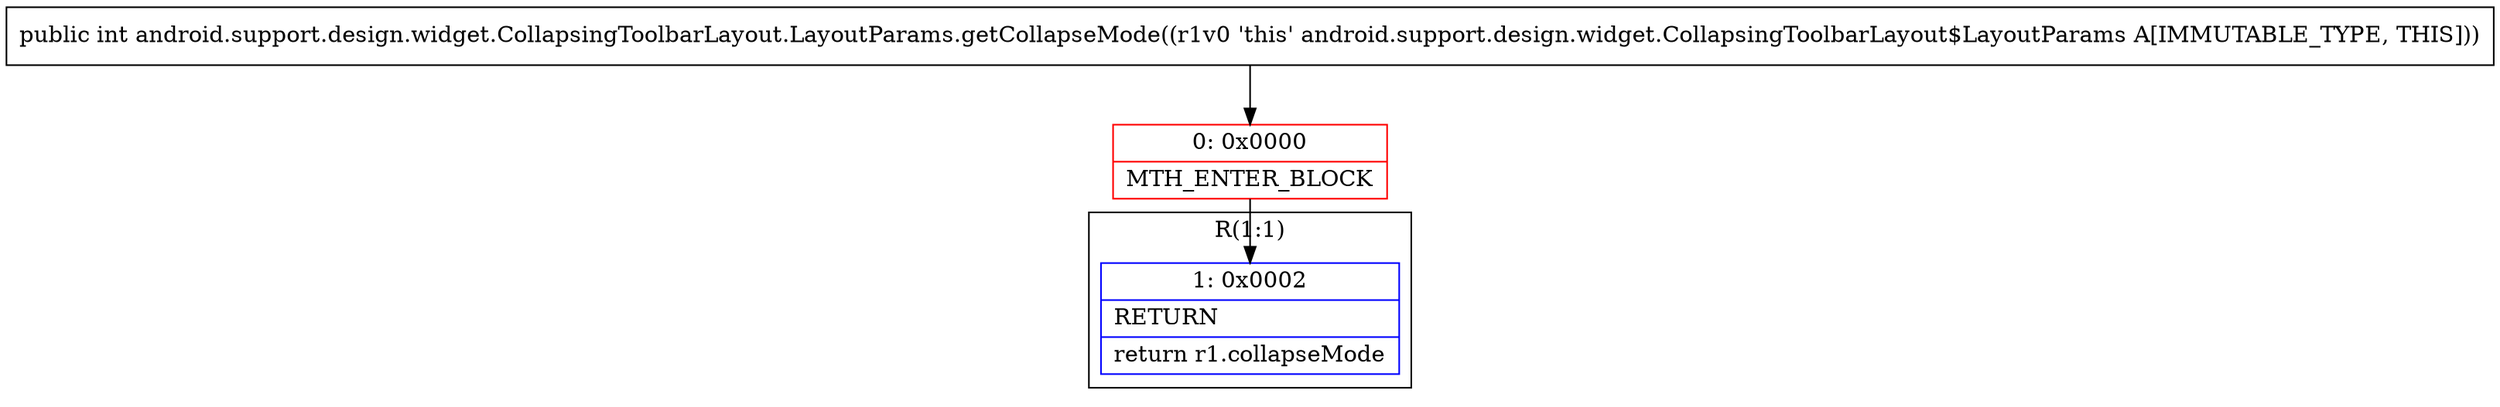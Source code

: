 digraph "CFG forandroid.support.design.widget.CollapsingToolbarLayout.LayoutParams.getCollapseMode()I" {
subgraph cluster_Region_941171129 {
label = "R(1:1)";
node [shape=record,color=blue];
Node_1 [shape=record,label="{1\:\ 0x0002|RETURN\l|return r1.collapseMode\l}"];
}
Node_0 [shape=record,color=red,label="{0\:\ 0x0000|MTH_ENTER_BLOCK\l}"];
MethodNode[shape=record,label="{public int android.support.design.widget.CollapsingToolbarLayout.LayoutParams.getCollapseMode((r1v0 'this' android.support.design.widget.CollapsingToolbarLayout$LayoutParams A[IMMUTABLE_TYPE, THIS])) }"];
MethodNode -> Node_0;
Node_0 -> Node_1;
}

